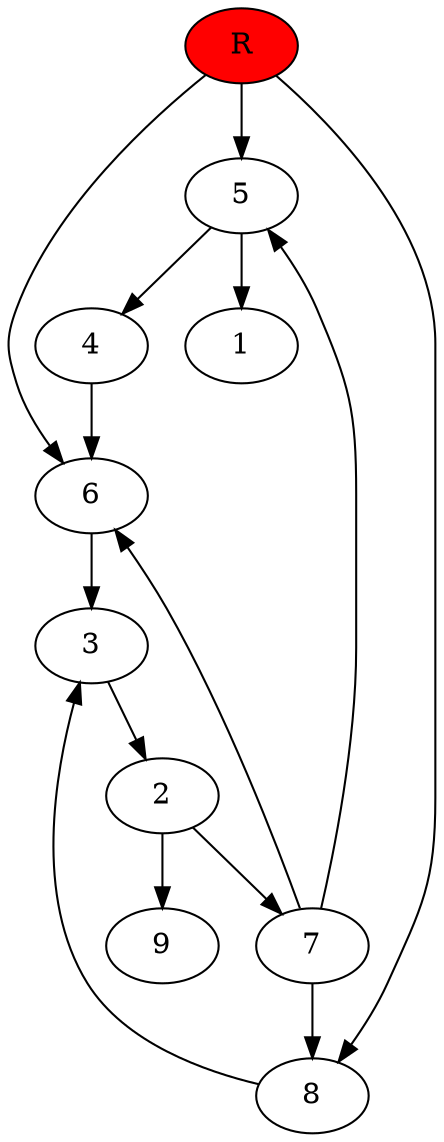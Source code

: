 digraph prb22991 {
	1
	2
	3
	4
	5
	6
	7
	8
	R [fillcolor="#ff0000" style=filled]
	2 -> 7
	2 -> 9
	3 -> 2
	4 -> 6
	5 -> 1
	5 -> 4
	6 -> 3
	7 -> 5
	7 -> 6
	7 -> 8
	8 -> 3
	R -> 5
	R -> 6
	R -> 8
}
